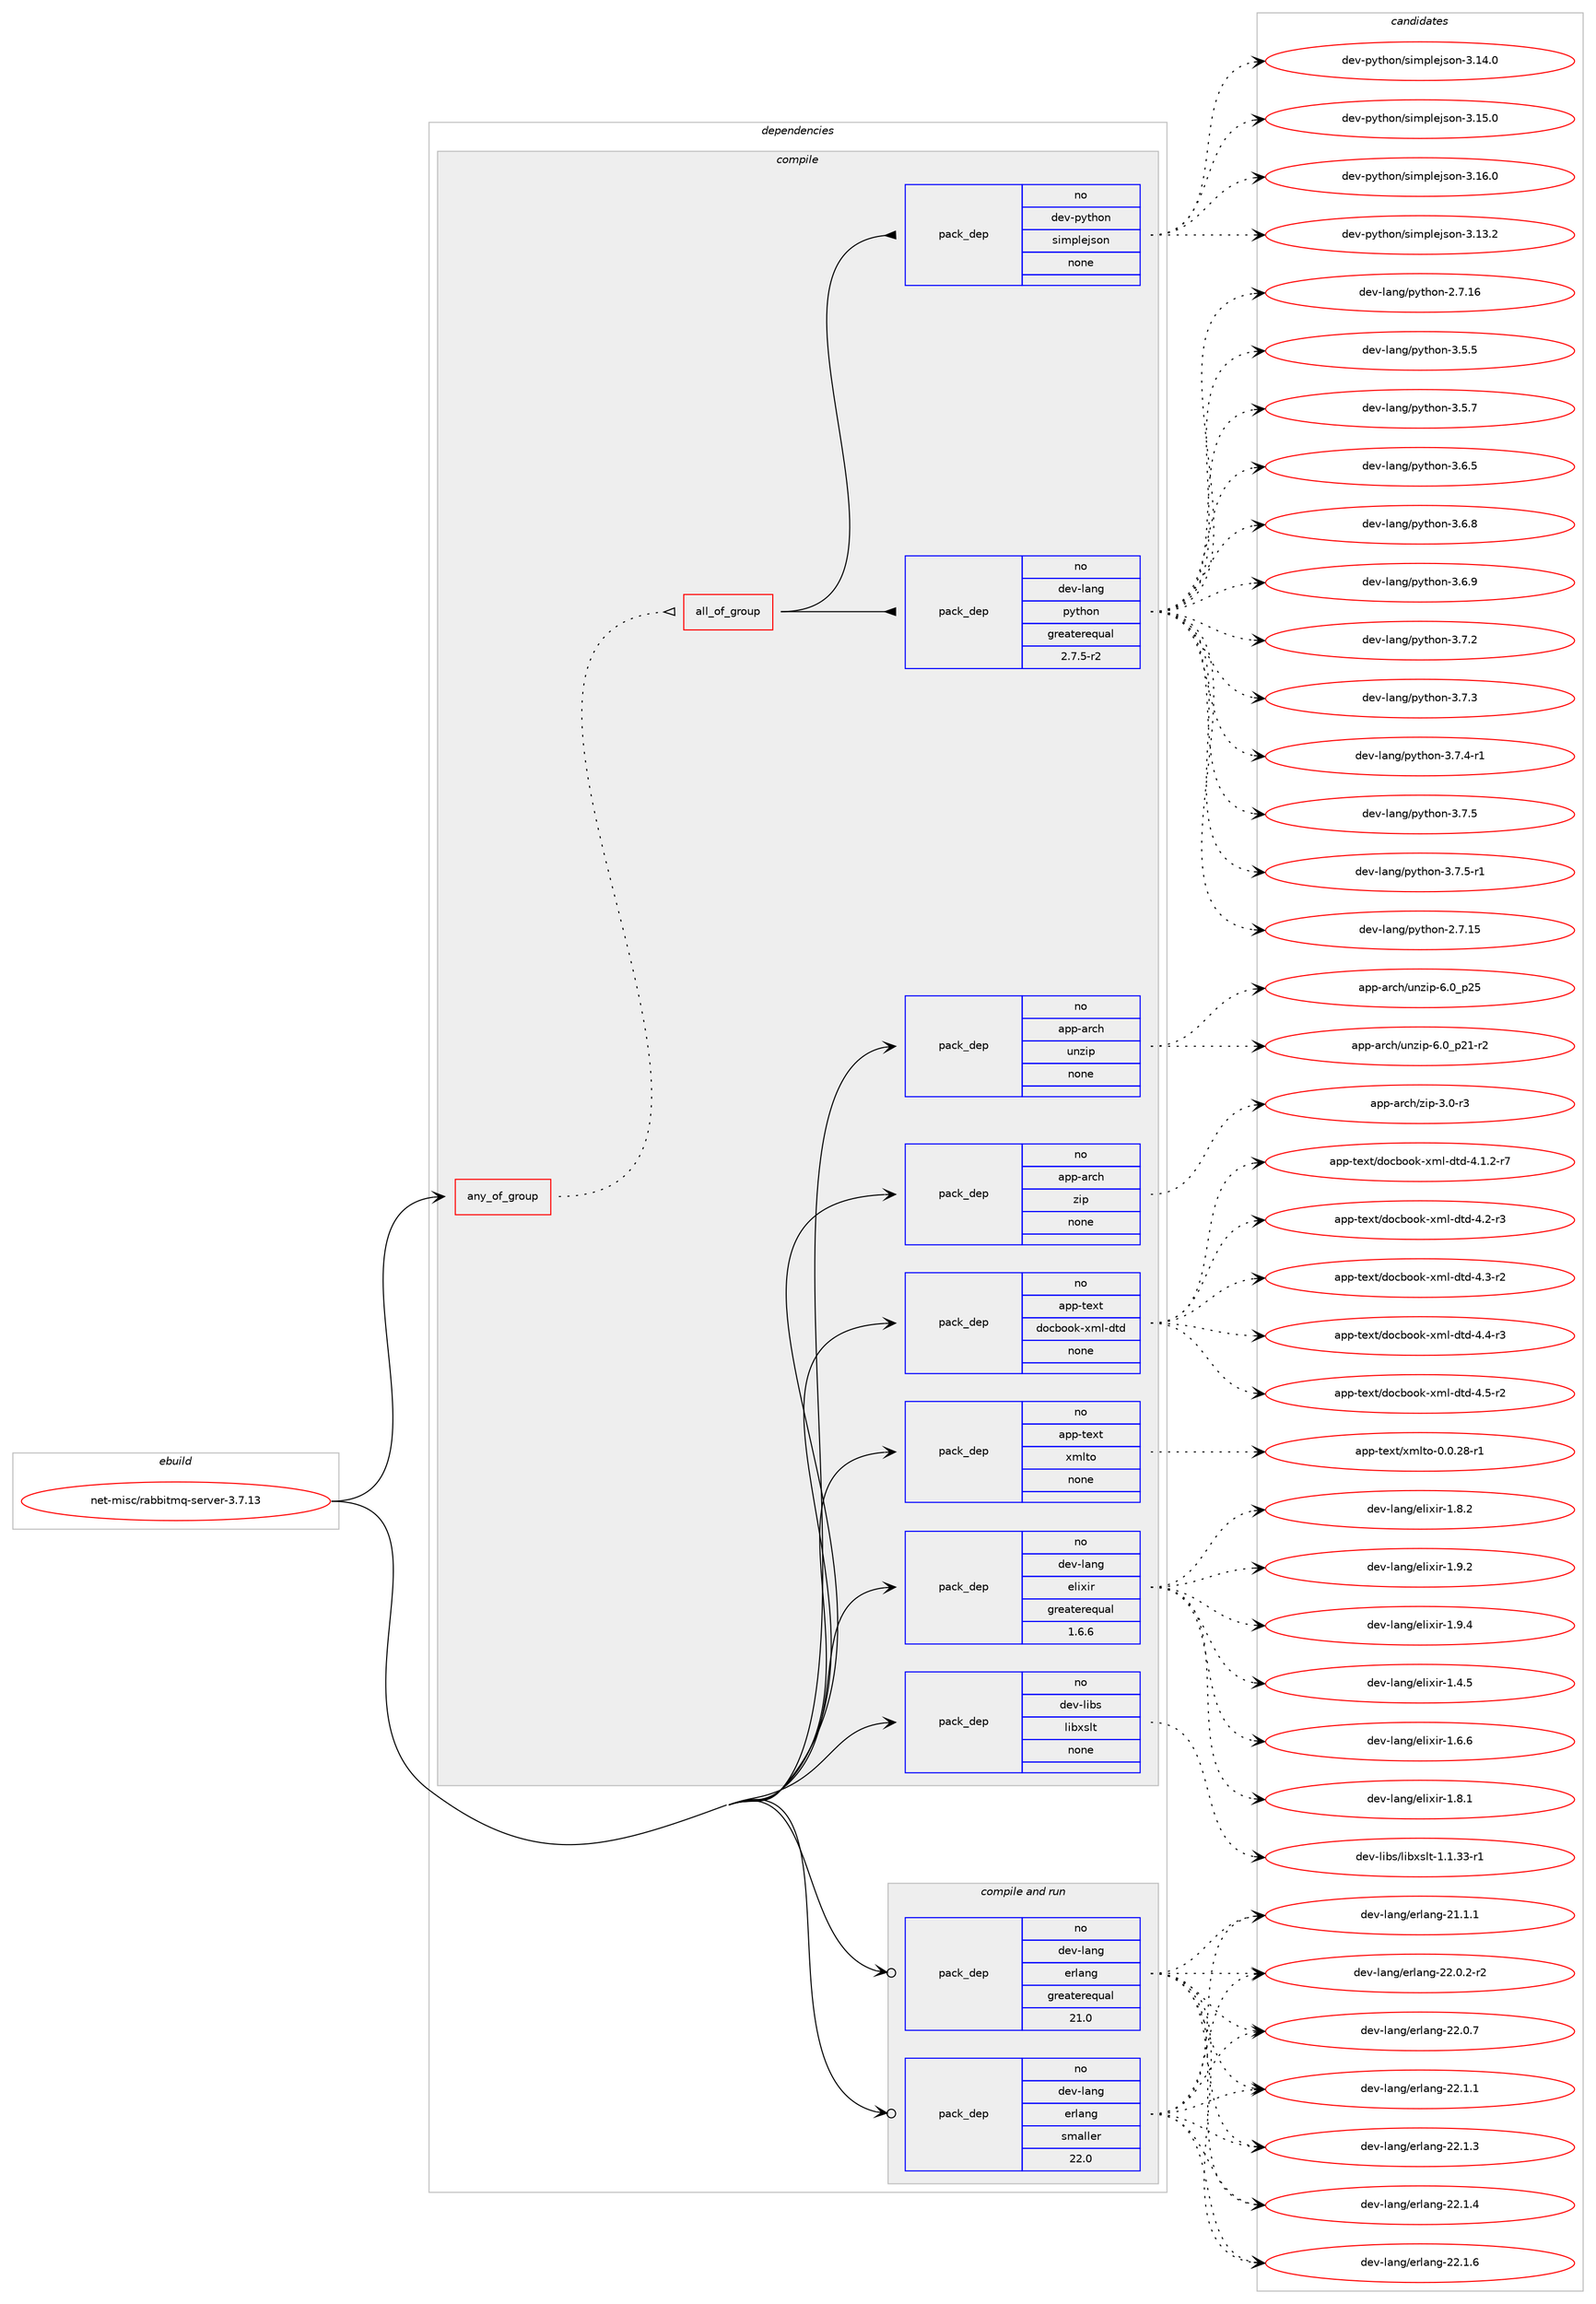 digraph prolog {

# *************
# Graph options
# *************

newrank=true;
concentrate=true;
compound=true;
graph [rankdir=LR,fontname=Helvetica,fontsize=10,ranksep=1.5];#, ranksep=2.5, nodesep=0.2];
edge  [arrowhead=vee];
node  [fontname=Helvetica,fontsize=10];

# **********
# The ebuild
# **********

subgraph cluster_leftcol {
color=gray;
rank=same;
label=<<i>ebuild</i>>;
id [label="net-misc/rabbitmq-server-3.7.13", color=red, width=4, href="../net-misc/rabbitmq-server-3.7.13.svg"];
}

# ****************
# The dependencies
# ****************

subgraph cluster_midcol {
color=gray;
label=<<i>dependencies</i>>;
subgraph cluster_compile {
fillcolor="#eeeeee";
style=filled;
label=<<i>compile</i>>;
subgraph any14232 {
dependency836419 [label=<<TABLE BORDER="0" CELLBORDER="1" CELLSPACING="0" CELLPADDING="4"><TR><TD CELLPADDING="10">any_of_group</TD></TR></TABLE>>, shape=none, color=red];subgraph all494 {
dependency836420 [label=<<TABLE BORDER="0" CELLBORDER="1" CELLSPACING="0" CELLPADDING="4"><TR><TD CELLPADDING="10">all_of_group</TD></TR></TABLE>>, shape=none, color=red];subgraph pack617735 {
dependency836421 [label=<<TABLE BORDER="0" CELLBORDER="1" CELLSPACING="0" CELLPADDING="4" WIDTH="220"><TR><TD ROWSPAN="6" CELLPADDING="30">pack_dep</TD></TR><TR><TD WIDTH="110">no</TD></TR><TR><TD>dev-lang</TD></TR><TR><TD>python</TD></TR><TR><TD>greaterequal</TD></TR><TR><TD>2.7.5-r2</TD></TR></TABLE>>, shape=none, color=blue];
}
dependency836420:e -> dependency836421:w [weight=20,style="solid",arrowhead="inv"];
subgraph pack617736 {
dependency836422 [label=<<TABLE BORDER="0" CELLBORDER="1" CELLSPACING="0" CELLPADDING="4" WIDTH="220"><TR><TD ROWSPAN="6" CELLPADDING="30">pack_dep</TD></TR><TR><TD WIDTH="110">no</TD></TR><TR><TD>dev-python</TD></TR><TR><TD>simplejson</TD></TR><TR><TD>none</TD></TR><TR><TD></TD></TR></TABLE>>, shape=none, color=blue];
}
dependency836420:e -> dependency836422:w [weight=20,style="solid",arrowhead="inv"];
}
dependency836419:e -> dependency836420:w [weight=20,style="dotted",arrowhead="oinv"];
}
id:e -> dependency836419:w [weight=20,style="solid",arrowhead="vee"];
subgraph pack617737 {
dependency836423 [label=<<TABLE BORDER="0" CELLBORDER="1" CELLSPACING="0" CELLPADDING="4" WIDTH="220"><TR><TD ROWSPAN="6" CELLPADDING="30">pack_dep</TD></TR><TR><TD WIDTH="110">no</TD></TR><TR><TD>app-arch</TD></TR><TR><TD>unzip</TD></TR><TR><TD>none</TD></TR><TR><TD></TD></TR></TABLE>>, shape=none, color=blue];
}
id:e -> dependency836423:w [weight=20,style="solid",arrowhead="vee"];
subgraph pack617738 {
dependency836424 [label=<<TABLE BORDER="0" CELLBORDER="1" CELLSPACING="0" CELLPADDING="4" WIDTH="220"><TR><TD ROWSPAN="6" CELLPADDING="30">pack_dep</TD></TR><TR><TD WIDTH="110">no</TD></TR><TR><TD>app-arch</TD></TR><TR><TD>zip</TD></TR><TR><TD>none</TD></TR><TR><TD></TD></TR></TABLE>>, shape=none, color=blue];
}
id:e -> dependency836424:w [weight=20,style="solid",arrowhead="vee"];
subgraph pack617739 {
dependency836425 [label=<<TABLE BORDER="0" CELLBORDER="1" CELLSPACING="0" CELLPADDING="4" WIDTH="220"><TR><TD ROWSPAN="6" CELLPADDING="30">pack_dep</TD></TR><TR><TD WIDTH="110">no</TD></TR><TR><TD>app-text</TD></TR><TR><TD>docbook-xml-dtd</TD></TR><TR><TD>none</TD></TR><TR><TD></TD></TR></TABLE>>, shape=none, color=blue];
}
id:e -> dependency836425:w [weight=20,style="solid",arrowhead="vee"];
subgraph pack617740 {
dependency836426 [label=<<TABLE BORDER="0" CELLBORDER="1" CELLSPACING="0" CELLPADDING="4" WIDTH="220"><TR><TD ROWSPAN="6" CELLPADDING="30">pack_dep</TD></TR><TR><TD WIDTH="110">no</TD></TR><TR><TD>app-text</TD></TR><TR><TD>xmlto</TD></TR><TR><TD>none</TD></TR><TR><TD></TD></TR></TABLE>>, shape=none, color=blue];
}
id:e -> dependency836426:w [weight=20,style="solid",arrowhead="vee"];
subgraph pack617741 {
dependency836427 [label=<<TABLE BORDER="0" CELLBORDER="1" CELLSPACING="0" CELLPADDING="4" WIDTH="220"><TR><TD ROWSPAN="6" CELLPADDING="30">pack_dep</TD></TR><TR><TD WIDTH="110">no</TD></TR><TR><TD>dev-lang</TD></TR><TR><TD>elixir</TD></TR><TR><TD>greaterequal</TD></TR><TR><TD>1.6.6</TD></TR></TABLE>>, shape=none, color=blue];
}
id:e -> dependency836427:w [weight=20,style="solid",arrowhead="vee"];
subgraph pack617742 {
dependency836428 [label=<<TABLE BORDER="0" CELLBORDER="1" CELLSPACING="0" CELLPADDING="4" WIDTH="220"><TR><TD ROWSPAN="6" CELLPADDING="30">pack_dep</TD></TR><TR><TD WIDTH="110">no</TD></TR><TR><TD>dev-libs</TD></TR><TR><TD>libxslt</TD></TR><TR><TD>none</TD></TR><TR><TD></TD></TR></TABLE>>, shape=none, color=blue];
}
id:e -> dependency836428:w [weight=20,style="solid",arrowhead="vee"];
}
subgraph cluster_compileandrun {
fillcolor="#eeeeee";
style=filled;
label=<<i>compile and run</i>>;
subgraph pack617743 {
dependency836429 [label=<<TABLE BORDER="0" CELLBORDER="1" CELLSPACING="0" CELLPADDING="4" WIDTH="220"><TR><TD ROWSPAN="6" CELLPADDING="30">pack_dep</TD></TR><TR><TD WIDTH="110">no</TD></TR><TR><TD>dev-lang</TD></TR><TR><TD>erlang</TD></TR><TR><TD>greaterequal</TD></TR><TR><TD>21.0</TD></TR></TABLE>>, shape=none, color=blue];
}
id:e -> dependency836429:w [weight=20,style="solid",arrowhead="odotvee"];
subgraph pack617744 {
dependency836430 [label=<<TABLE BORDER="0" CELLBORDER="1" CELLSPACING="0" CELLPADDING="4" WIDTH="220"><TR><TD ROWSPAN="6" CELLPADDING="30">pack_dep</TD></TR><TR><TD WIDTH="110">no</TD></TR><TR><TD>dev-lang</TD></TR><TR><TD>erlang</TD></TR><TR><TD>smaller</TD></TR><TR><TD>22.0</TD></TR></TABLE>>, shape=none, color=blue];
}
id:e -> dependency836430:w [weight=20,style="solid",arrowhead="odotvee"];
}
subgraph cluster_run {
fillcolor="#eeeeee";
style=filled;
label=<<i>run</i>>;
}
}

# **************
# The candidates
# **************

subgraph cluster_choices {
rank=same;
color=gray;
label=<<i>candidates</i>>;

subgraph choice617735 {
color=black;
nodesep=1;
choice10010111845108971101034711212111610411111045504655464953 [label="dev-lang/python-2.7.15", color=red, width=4,href="../dev-lang/python-2.7.15.svg"];
choice10010111845108971101034711212111610411111045504655464954 [label="dev-lang/python-2.7.16", color=red, width=4,href="../dev-lang/python-2.7.16.svg"];
choice100101118451089711010347112121116104111110455146534653 [label="dev-lang/python-3.5.5", color=red, width=4,href="../dev-lang/python-3.5.5.svg"];
choice100101118451089711010347112121116104111110455146534655 [label="dev-lang/python-3.5.7", color=red, width=4,href="../dev-lang/python-3.5.7.svg"];
choice100101118451089711010347112121116104111110455146544653 [label="dev-lang/python-3.6.5", color=red, width=4,href="../dev-lang/python-3.6.5.svg"];
choice100101118451089711010347112121116104111110455146544656 [label="dev-lang/python-3.6.8", color=red, width=4,href="../dev-lang/python-3.6.8.svg"];
choice100101118451089711010347112121116104111110455146544657 [label="dev-lang/python-3.6.9", color=red, width=4,href="../dev-lang/python-3.6.9.svg"];
choice100101118451089711010347112121116104111110455146554650 [label="dev-lang/python-3.7.2", color=red, width=4,href="../dev-lang/python-3.7.2.svg"];
choice100101118451089711010347112121116104111110455146554651 [label="dev-lang/python-3.7.3", color=red, width=4,href="../dev-lang/python-3.7.3.svg"];
choice1001011184510897110103471121211161041111104551465546524511449 [label="dev-lang/python-3.7.4-r1", color=red, width=4,href="../dev-lang/python-3.7.4-r1.svg"];
choice100101118451089711010347112121116104111110455146554653 [label="dev-lang/python-3.7.5", color=red, width=4,href="../dev-lang/python-3.7.5.svg"];
choice1001011184510897110103471121211161041111104551465546534511449 [label="dev-lang/python-3.7.5-r1", color=red, width=4,href="../dev-lang/python-3.7.5-r1.svg"];
dependency836421:e -> choice10010111845108971101034711212111610411111045504655464953:w [style=dotted,weight="100"];
dependency836421:e -> choice10010111845108971101034711212111610411111045504655464954:w [style=dotted,weight="100"];
dependency836421:e -> choice100101118451089711010347112121116104111110455146534653:w [style=dotted,weight="100"];
dependency836421:e -> choice100101118451089711010347112121116104111110455146534655:w [style=dotted,weight="100"];
dependency836421:e -> choice100101118451089711010347112121116104111110455146544653:w [style=dotted,weight="100"];
dependency836421:e -> choice100101118451089711010347112121116104111110455146544656:w [style=dotted,weight="100"];
dependency836421:e -> choice100101118451089711010347112121116104111110455146544657:w [style=dotted,weight="100"];
dependency836421:e -> choice100101118451089711010347112121116104111110455146554650:w [style=dotted,weight="100"];
dependency836421:e -> choice100101118451089711010347112121116104111110455146554651:w [style=dotted,weight="100"];
dependency836421:e -> choice1001011184510897110103471121211161041111104551465546524511449:w [style=dotted,weight="100"];
dependency836421:e -> choice100101118451089711010347112121116104111110455146554653:w [style=dotted,weight="100"];
dependency836421:e -> choice1001011184510897110103471121211161041111104551465546534511449:w [style=dotted,weight="100"];
}
subgraph choice617736 {
color=black;
nodesep=1;
choice100101118451121211161041111104711510510911210810110611511111045514649514650 [label="dev-python/simplejson-3.13.2", color=red, width=4,href="../dev-python/simplejson-3.13.2.svg"];
choice100101118451121211161041111104711510510911210810110611511111045514649524648 [label="dev-python/simplejson-3.14.0", color=red, width=4,href="../dev-python/simplejson-3.14.0.svg"];
choice100101118451121211161041111104711510510911210810110611511111045514649534648 [label="dev-python/simplejson-3.15.0", color=red, width=4,href="../dev-python/simplejson-3.15.0.svg"];
choice100101118451121211161041111104711510510911210810110611511111045514649544648 [label="dev-python/simplejson-3.16.0", color=red, width=4,href="../dev-python/simplejson-3.16.0.svg"];
dependency836422:e -> choice100101118451121211161041111104711510510911210810110611511111045514649514650:w [style=dotted,weight="100"];
dependency836422:e -> choice100101118451121211161041111104711510510911210810110611511111045514649524648:w [style=dotted,weight="100"];
dependency836422:e -> choice100101118451121211161041111104711510510911210810110611511111045514649534648:w [style=dotted,weight="100"];
dependency836422:e -> choice100101118451121211161041111104711510510911210810110611511111045514649544648:w [style=dotted,weight="100"];
}
subgraph choice617737 {
color=black;
nodesep=1;
choice9711211245971149910447117110122105112455446489511250494511450 [label="app-arch/unzip-6.0_p21-r2", color=red, width=4,href="../app-arch/unzip-6.0_p21-r2.svg"];
choice971121124597114991044711711012210511245544648951125053 [label="app-arch/unzip-6.0_p25", color=red, width=4,href="../app-arch/unzip-6.0_p25.svg"];
dependency836423:e -> choice9711211245971149910447117110122105112455446489511250494511450:w [style=dotted,weight="100"];
dependency836423:e -> choice971121124597114991044711711012210511245544648951125053:w [style=dotted,weight="100"];
}
subgraph choice617738 {
color=black;
nodesep=1;
choice9711211245971149910447122105112455146484511451 [label="app-arch/zip-3.0-r3", color=red, width=4,href="../app-arch/zip-3.0-r3.svg"];
dependency836424:e -> choice9711211245971149910447122105112455146484511451:w [style=dotted,weight="100"];
}
subgraph choice617739 {
color=black;
nodesep=1;
choice971121124511610112011647100111999811111110745120109108451001161004552464946504511455 [label="app-text/docbook-xml-dtd-4.1.2-r7", color=red, width=4,href="../app-text/docbook-xml-dtd-4.1.2-r7.svg"];
choice97112112451161011201164710011199981111111074512010910845100116100455246504511451 [label="app-text/docbook-xml-dtd-4.2-r3", color=red, width=4,href="../app-text/docbook-xml-dtd-4.2-r3.svg"];
choice97112112451161011201164710011199981111111074512010910845100116100455246514511450 [label="app-text/docbook-xml-dtd-4.3-r2", color=red, width=4,href="../app-text/docbook-xml-dtd-4.3-r2.svg"];
choice97112112451161011201164710011199981111111074512010910845100116100455246524511451 [label="app-text/docbook-xml-dtd-4.4-r3", color=red, width=4,href="../app-text/docbook-xml-dtd-4.4-r3.svg"];
choice97112112451161011201164710011199981111111074512010910845100116100455246534511450 [label="app-text/docbook-xml-dtd-4.5-r2", color=red, width=4,href="../app-text/docbook-xml-dtd-4.5-r2.svg"];
dependency836425:e -> choice971121124511610112011647100111999811111110745120109108451001161004552464946504511455:w [style=dotted,weight="100"];
dependency836425:e -> choice97112112451161011201164710011199981111111074512010910845100116100455246504511451:w [style=dotted,weight="100"];
dependency836425:e -> choice97112112451161011201164710011199981111111074512010910845100116100455246514511450:w [style=dotted,weight="100"];
dependency836425:e -> choice97112112451161011201164710011199981111111074512010910845100116100455246524511451:w [style=dotted,weight="100"];
dependency836425:e -> choice97112112451161011201164710011199981111111074512010910845100116100455246534511450:w [style=dotted,weight="100"];
}
subgraph choice617740 {
color=black;
nodesep=1;
choice971121124511610112011647120109108116111454846484650564511449 [label="app-text/xmlto-0.0.28-r1", color=red, width=4,href="../app-text/xmlto-0.0.28-r1.svg"];
dependency836426:e -> choice971121124511610112011647120109108116111454846484650564511449:w [style=dotted,weight="100"];
}
subgraph choice617741 {
color=black;
nodesep=1;
choice100101118451089711010347101108105120105114454946524653 [label="dev-lang/elixir-1.4.5", color=red, width=4,href="../dev-lang/elixir-1.4.5.svg"];
choice100101118451089711010347101108105120105114454946544654 [label="dev-lang/elixir-1.6.6", color=red, width=4,href="../dev-lang/elixir-1.6.6.svg"];
choice100101118451089711010347101108105120105114454946564649 [label="dev-lang/elixir-1.8.1", color=red, width=4,href="../dev-lang/elixir-1.8.1.svg"];
choice100101118451089711010347101108105120105114454946564650 [label="dev-lang/elixir-1.8.2", color=red, width=4,href="../dev-lang/elixir-1.8.2.svg"];
choice100101118451089711010347101108105120105114454946574650 [label="dev-lang/elixir-1.9.2", color=red, width=4,href="../dev-lang/elixir-1.9.2.svg"];
choice100101118451089711010347101108105120105114454946574652 [label="dev-lang/elixir-1.9.4", color=red, width=4,href="../dev-lang/elixir-1.9.4.svg"];
dependency836427:e -> choice100101118451089711010347101108105120105114454946524653:w [style=dotted,weight="100"];
dependency836427:e -> choice100101118451089711010347101108105120105114454946544654:w [style=dotted,weight="100"];
dependency836427:e -> choice100101118451089711010347101108105120105114454946564649:w [style=dotted,weight="100"];
dependency836427:e -> choice100101118451089711010347101108105120105114454946564650:w [style=dotted,weight="100"];
dependency836427:e -> choice100101118451089711010347101108105120105114454946574650:w [style=dotted,weight="100"];
dependency836427:e -> choice100101118451089711010347101108105120105114454946574652:w [style=dotted,weight="100"];
}
subgraph choice617742 {
color=black;
nodesep=1;
choice10010111845108105981154710810598120115108116454946494651514511449 [label="dev-libs/libxslt-1.1.33-r1", color=red, width=4,href="../dev-libs/libxslt-1.1.33-r1.svg"];
dependency836428:e -> choice10010111845108105981154710810598120115108116454946494651514511449:w [style=dotted,weight="100"];
}
subgraph choice617743 {
color=black;
nodesep=1;
choice1001011184510897110103471011141089711010345504946494649 [label="dev-lang/erlang-21.1.1", color=red, width=4,href="../dev-lang/erlang-21.1.1.svg"];
choice10010111845108971101034710111410897110103455050464846504511450 [label="dev-lang/erlang-22.0.2-r2", color=red, width=4,href="../dev-lang/erlang-22.0.2-r2.svg"];
choice1001011184510897110103471011141089711010345505046484655 [label="dev-lang/erlang-22.0.7", color=red, width=4,href="../dev-lang/erlang-22.0.7.svg"];
choice1001011184510897110103471011141089711010345505046494649 [label="dev-lang/erlang-22.1.1", color=red, width=4,href="../dev-lang/erlang-22.1.1.svg"];
choice1001011184510897110103471011141089711010345505046494651 [label="dev-lang/erlang-22.1.3", color=red, width=4,href="../dev-lang/erlang-22.1.3.svg"];
choice1001011184510897110103471011141089711010345505046494652 [label="dev-lang/erlang-22.1.4", color=red, width=4,href="../dev-lang/erlang-22.1.4.svg"];
choice1001011184510897110103471011141089711010345505046494654 [label="dev-lang/erlang-22.1.6", color=red, width=4,href="../dev-lang/erlang-22.1.6.svg"];
dependency836429:e -> choice1001011184510897110103471011141089711010345504946494649:w [style=dotted,weight="100"];
dependency836429:e -> choice10010111845108971101034710111410897110103455050464846504511450:w [style=dotted,weight="100"];
dependency836429:e -> choice1001011184510897110103471011141089711010345505046484655:w [style=dotted,weight="100"];
dependency836429:e -> choice1001011184510897110103471011141089711010345505046494649:w [style=dotted,weight="100"];
dependency836429:e -> choice1001011184510897110103471011141089711010345505046494651:w [style=dotted,weight="100"];
dependency836429:e -> choice1001011184510897110103471011141089711010345505046494652:w [style=dotted,weight="100"];
dependency836429:e -> choice1001011184510897110103471011141089711010345505046494654:w [style=dotted,weight="100"];
}
subgraph choice617744 {
color=black;
nodesep=1;
choice1001011184510897110103471011141089711010345504946494649 [label="dev-lang/erlang-21.1.1", color=red, width=4,href="../dev-lang/erlang-21.1.1.svg"];
choice10010111845108971101034710111410897110103455050464846504511450 [label="dev-lang/erlang-22.0.2-r2", color=red, width=4,href="../dev-lang/erlang-22.0.2-r2.svg"];
choice1001011184510897110103471011141089711010345505046484655 [label="dev-lang/erlang-22.0.7", color=red, width=4,href="../dev-lang/erlang-22.0.7.svg"];
choice1001011184510897110103471011141089711010345505046494649 [label="dev-lang/erlang-22.1.1", color=red, width=4,href="../dev-lang/erlang-22.1.1.svg"];
choice1001011184510897110103471011141089711010345505046494651 [label="dev-lang/erlang-22.1.3", color=red, width=4,href="../dev-lang/erlang-22.1.3.svg"];
choice1001011184510897110103471011141089711010345505046494652 [label="dev-lang/erlang-22.1.4", color=red, width=4,href="../dev-lang/erlang-22.1.4.svg"];
choice1001011184510897110103471011141089711010345505046494654 [label="dev-lang/erlang-22.1.6", color=red, width=4,href="../dev-lang/erlang-22.1.6.svg"];
dependency836430:e -> choice1001011184510897110103471011141089711010345504946494649:w [style=dotted,weight="100"];
dependency836430:e -> choice10010111845108971101034710111410897110103455050464846504511450:w [style=dotted,weight="100"];
dependency836430:e -> choice1001011184510897110103471011141089711010345505046484655:w [style=dotted,weight="100"];
dependency836430:e -> choice1001011184510897110103471011141089711010345505046494649:w [style=dotted,weight="100"];
dependency836430:e -> choice1001011184510897110103471011141089711010345505046494651:w [style=dotted,weight="100"];
dependency836430:e -> choice1001011184510897110103471011141089711010345505046494652:w [style=dotted,weight="100"];
dependency836430:e -> choice1001011184510897110103471011141089711010345505046494654:w [style=dotted,weight="100"];
}
}

}
